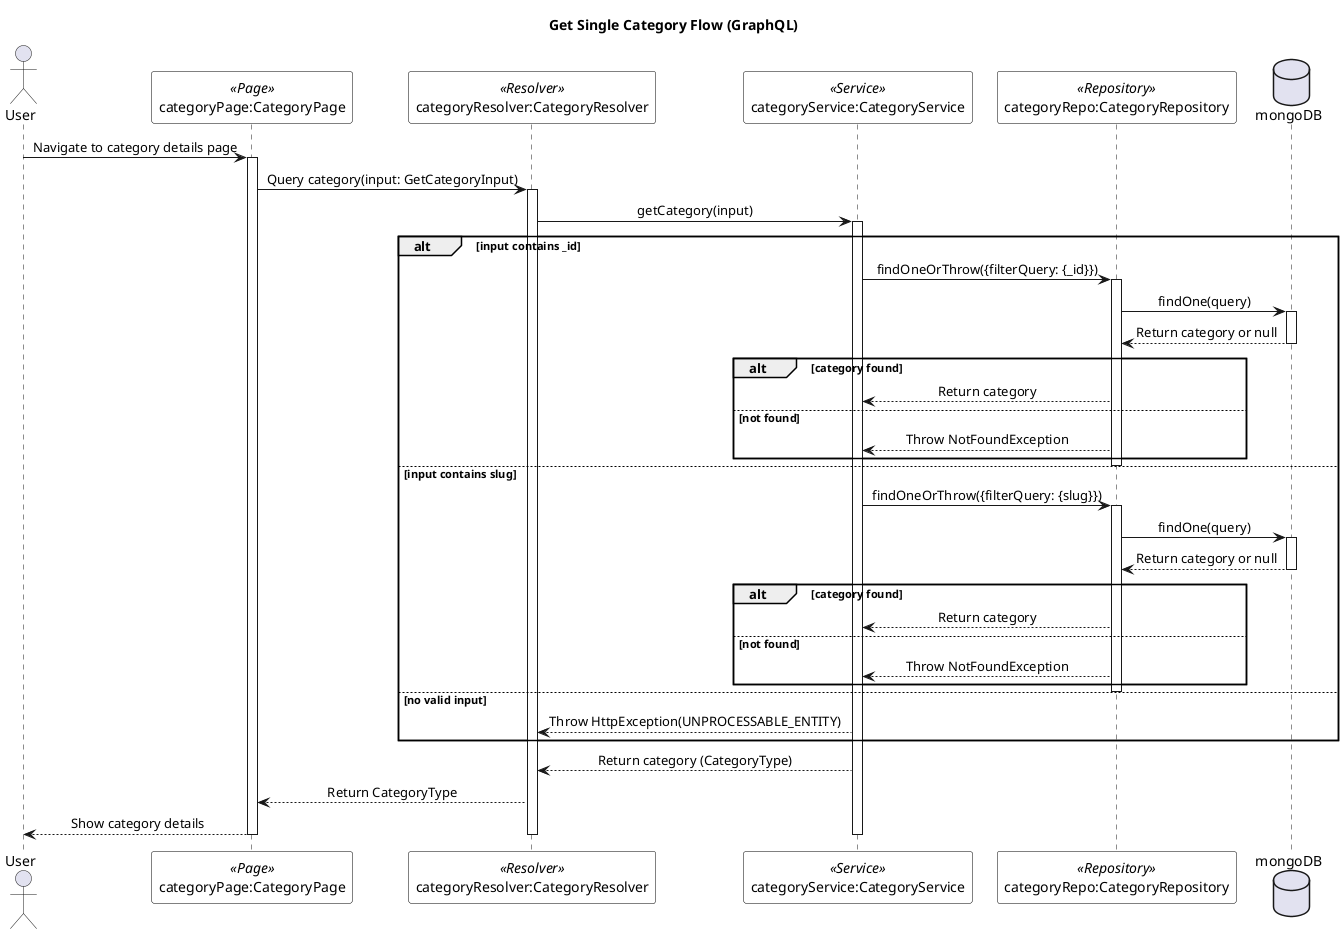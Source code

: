 @startuml Get Single Category Flow

skinparam SequenceMessageAlignment center
skinparam SequenceBoxBackgroundColor white
skinparam SequenceBoxBorderColor black
skinparam NoteBackgroundColor lightyellow
skinparam NoteBorderColor black
skinparam ParticipantBackgroundColor white
skinparam ParticipantBorderColor black

title Get Single Category Flow (GraphQL)

actor "User" as user
participant "categoryPage:CategoryPage" as categoryPage <<Page>>
participant "categoryResolver:CategoryResolver" as categoryResolver <<Resolver>>
participant "categoryService:CategoryService" as categoryService <<Service>>
participant "categoryRepo:CategoryRepository" as categoryRepo <<Repository>>
database "mongoDB" as mongoDB

user -> categoryPage : Navigate to category details page
activate categoryPage

categoryPage -> categoryResolver : Query category(input: GetCategoryInput)
activate categoryResolver

categoryResolver -> categoryService : getCategory(input)
activate categoryService

alt input contains _id
    categoryService -> categoryRepo : findOneOrThrow({filterQuery: {_id}})
    activate categoryRepo
    categoryRepo -> mongoDB : findOne(query)
    activate mongoDB
    mongoDB --> categoryRepo : Return category or null
    deactivate mongoDB
    alt category found
        categoryRepo --> categoryService : Return category
    else not found
        categoryRepo --> categoryService : Throw NotFoundException
    end
    deactivate categoryRepo
else input contains slug
    categoryService -> categoryRepo : findOneOrThrow({filterQuery: {slug}})
    activate categoryRepo
    categoryRepo -> mongoDB : findOne(query)
    activate mongoDB
    mongoDB --> categoryRepo : Return category or null
    deactivate mongoDB
    alt category found
        categoryRepo --> categoryService : Return category
    else not found
        categoryRepo --> categoryService : Throw NotFoundException
    end
    deactivate categoryRepo
else no valid input
    categoryService --> categoryResolver : Throw HttpException(UNPROCESSABLE_ENTITY)
end

categoryService --> categoryResolver : Return category (CategoryType)
categoryResolver --> categoryPage : Return CategoryType
categoryPage --> user : Show category details

deactivate categoryService
deactivate categoryResolver
deactivate categoryPage

@enduml
